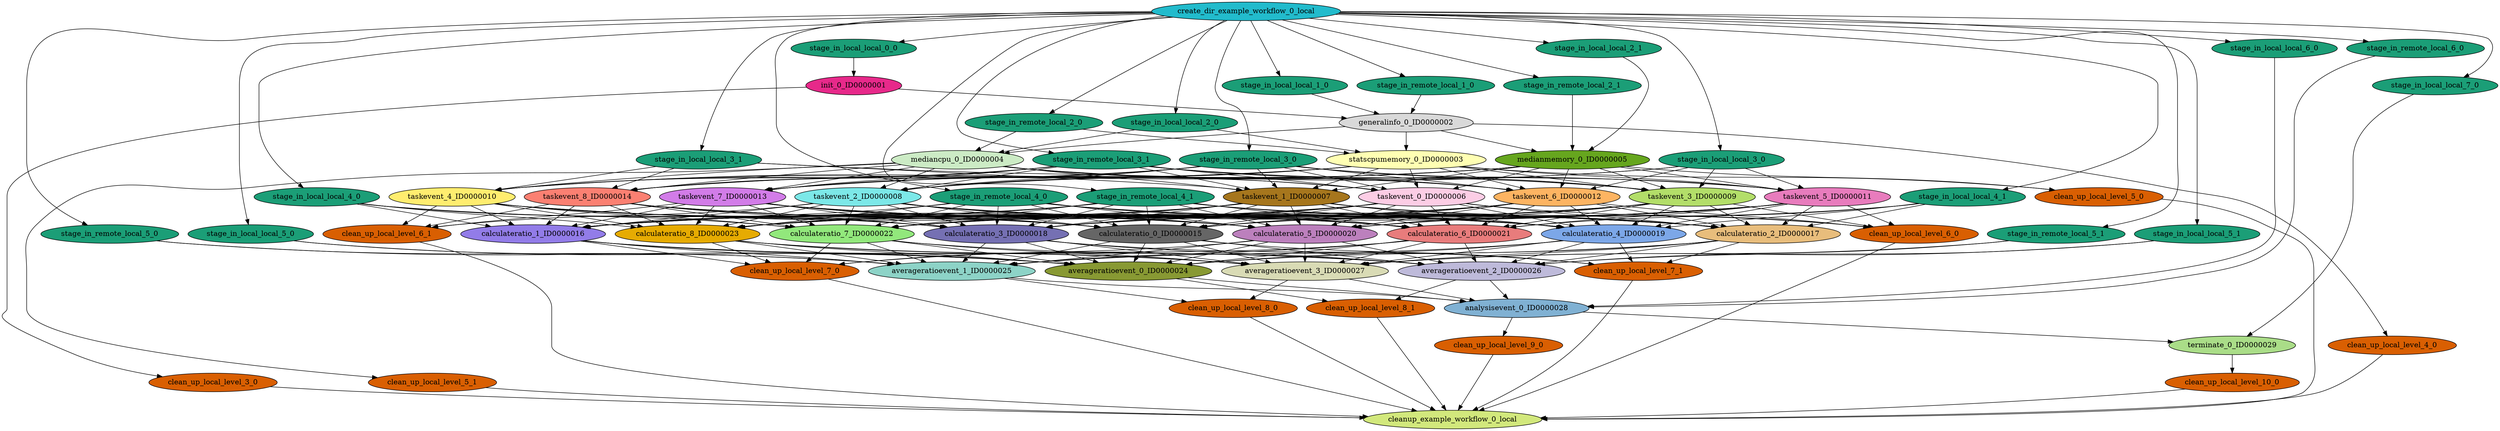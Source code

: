 digraph dag {
    ratio=fill
    node [style=filled,color="#444444",fillcolor="#ffed6f"]
    edge [arrowhead=normal,arrowsize=1.0]

    "stage_in_local_local_0_0" [shape=ellipse,color="#000000",fillcolor="#1b9e77",label="stage_in_local_local_0_0"]
    "stage_in_remote_local_3_1" [shape=ellipse,color="#000000",fillcolor="#1b9e77",label="stage_in_remote_local_3_1"]
    "stage_in_remote_local_3_0" [shape=ellipse,color="#000000",fillcolor="#1b9e77",label="stage_in_remote_local_3_0"]
    "clean_up_local_level_7_1" [shape=ellipse,color="#000000",fillcolor="#d95f02",label="clean_up_local_level_7_1"]
    "clean_up_local_level_7_0" [shape=ellipse,color="#000000",fillcolor="#d95f02",label="clean_up_local_level_7_0"]
    "calculateratio_3_ID0000018" [shape=ellipse,color="#000000",fillcolor="#7570b3",label="calculateratio_3_ID0000018"]
    "stage_in_remote_local_4_0" [shape=ellipse,color="#000000",fillcolor="#1b9e77",label="stage_in_remote_local_4_0"]
    "stage_in_remote_local_4_1" [shape=ellipse,color="#000000",fillcolor="#1b9e77",label="stage_in_remote_local_4_1"]
    "init_0_ID0000001" [shape=ellipse,color="#000000",fillcolor="#e7298a",label="init_0_ID0000001"]
    "medianmemory_0_ID0000005" [shape=ellipse,color="#000000",fillcolor="#66a61e",label="medianmemory_0_ID0000005"]
    "clean_up_local_level_6_0" [shape=ellipse,color="#000000",fillcolor="#d95f02",label="clean_up_local_level_6_0"]
    "clean_up_local_level_6_1" [shape=ellipse,color="#000000",fillcolor="#d95f02",label="clean_up_local_level_6_1"]
    "calculateratio_8_ID0000023" [shape=ellipse,color="#000000",fillcolor="#e6ab02",label="calculateratio_8_ID0000023"]
    "stage_in_local_local_6_0" [shape=ellipse,color="#000000",fillcolor="#1b9e77",label="stage_in_local_local_6_0"]
    "taskevent_1_ID0000007" [shape=ellipse,color="#000000",fillcolor="#a6761d",label="taskevent_1_ID0000007"]
    "calculateratio_0_ID0000015" [shape=ellipse,color="#000000",fillcolor="#666666",label="calculateratio_0_ID0000015"]
    "stage_in_remote_local_1_0" [shape=ellipse,color="#000000",fillcolor="#1b9e77",label="stage_in_remote_local_1_0"]
    "averageratioevent_1_ID0000025" [shape=ellipse,color="#000000",fillcolor="#8dd3c7",label="averageratioevent_1_ID0000025"]
    "stage_in_local_local_1_0" [shape=ellipse,color="#000000",fillcolor="#1b9e77",label="stage_in_local_local_1_0"]
    "stage_in_remote_local_2_0" [shape=ellipse,color="#000000",fillcolor="#1b9e77",label="stage_in_remote_local_2_0"]
    "stage_in_remote_local_2_1" [shape=ellipse,color="#000000",fillcolor="#1b9e77",label="stage_in_remote_local_2_1"]
    "averageratioevent_2_ID0000026" [shape=ellipse,color="#000000",fillcolor="#bebada",label="averageratioevent_2_ID0000026"]
    "clean_up_local_level_3_0" [shape=ellipse,color="#000000",fillcolor="#d95f02",label="clean_up_local_level_3_0"]
    "taskevent_8_ID0000014" [shape=ellipse,color="#000000",fillcolor="#fb8072",label="taskevent_8_ID0000014"]
    "stage_in_local_local_4_0" [shape=ellipse,color="#000000",fillcolor="#1b9e77",label="stage_in_local_local_4_0"]
    "stage_in_local_local_4_1" [shape=ellipse,color="#000000",fillcolor="#1b9e77",label="stage_in_local_local_4_1"]
    "stage_in_remote_local_6_0" [shape=ellipse,color="#000000",fillcolor="#1b9e77",label="stage_in_remote_local_6_0"]
    "analysisevent_0_ID0000028" [shape=ellipse,color="#000000",fillcolor="#80b1d3",label="analysisevent_0_ID0000028"]
    "taskevent_6_ID0000012" [shape=ellipse,color="#000000",fillcolor="#fdb462",label="taskevent_6_ID0000012"]
    "stage_in_local_local_7_0" [shape=ellipse,color="#000000",fillcolor="#1b9e77",label="stage_in_local_local_7_0"]
    "stage_in_remote_local_5_1" [shape=ellipse,color="#000000",fillcolor="#1b9e77",label="stage_in_remote_local_5_1"]
    "stage_in_remote_local_5_0" [shape=ellipse,color="#000000",fillcolor="#1b9e77",label="stage_in_remote_local_5_0"]
    "clean_up_local_level_5_1" [shape=ellipse,color="#000000",fillcolor="#d95f02",label="clean_up_local_level_5_1"]
    "clean_up_local_level_5_0" [shape=ellipse,color="#000000",fillcolor="#d95f02",label="clean_up_local_level_5_0"]
    "stage_in_local_local_3_1" [shape=ellipse,color="#000000",fillcolor="#1b9e77",label="stage_in_local_local_3_1"]
    "stage_in_local_local_3_0" [shape=ellipse,color="#000000",fillcolor="#1b9e77",label="stage_in_local_local_3_0"]
    "taskevent_3_ID0000009" [shape=ellipse,color="#000000",fillcolor="#b3de69",label="taskevent_3_ID0000009"]
    "clean_up_local_level_4_0" [shape=ellipse,color="#000000",fillcolor="#d95f02",label="clean_up_local_level_4_0"]
    "taskevent_0_ID0000006" [shape=ellipse,color="#000000",fillcolor="#fccde5",label="taskevent_0_ID0000006"]
    "stage_in_local_local_5_1" [shape=ellipse,color="#000000",fillcolor="#1b9e77",label="stage_in_local_local_5_1"]
    "stage_in_local_local_5_0" [shape=ellipse,color="#000000",fillcolor="#1b9e77",label="stage_in_local_local_5_0"]
    "stage_in_local_local_2_0" [shape=ellipse,color="#000000",fillcolor="#1b9e77",label="stage_in_local_local_2_0"]
    "stage_in_local_local_2_1" [shape=ellipse,color="#000000",fillcolor="#1b9e77",label="stage_in_local_local_2_1"]
    "generalinfo_0_ID0000002" [shape=ellipse,color="#000000",fillcolor="#d9d9d9",label="generalinfo_0_ID0000002"]
    "calculateratio_5_ID0000020" [shape=ellipse,color="#000000",fillcolor="#bc80bd",label="calculateratio_5_ID0000020"]
    "clean_up_local_level_9_0" [shape=ellipse,color="#000000",fillcolor="#d95f02",label="clean_up_local_level_9_0"]
    "mediancpu_0_ID0000004" [shape=ellipse,color="#000000",fillcolor="#ccebc5",label="mediancpu_0_ID0000004"]
    "taskevent_4_ID0000010" [shape=ellipse,color="#000000",fillcolor="#ffed6f",label="taskevent_4_ID0000010"]
    "statscpumemory_0_ID0000003" [shape=ellipse,color="#000000",fillcolor="#ffffb3",label="statscpumemory_0_ID0000003"]
    "clean_up_local_level_8_0" [shape=ellipse,color="#000000",fillcolor="#d95f02",label="clean_up_local_level_8_0"]
    "clean_up_local_level_8_1" [shape=ellipse,color="#000000",fillcolor="#d95f02",label="clean_up_local_level_8_1"]
    "terminate_0_ID0000029" [shape=ellipse,color="#000000",fillcolor="#aadd88",label="terminate_0_ID0000029"]
    "averageratioevent_0_ID0000024" [shape=ellipse,color="#000000",fillcolor="#889933",label="averageratioevent_0_ID0000024"]
    "create_dir_example_workflow_0_local" [shape=ellipse,color="#000000",fillcolor="#22bbcc",label="create_dir_example_workflow_0_local"]
    "averageratioevent_3_ID0000027" [shape=ellipse,color="#000000",fillcolor="#d9dbb5",label="averageratioevent_3_ID0000027"]
    "calculateratio_6_ID0000021" [shape=ellipse,color="#000000",fillcolor="#e87c7c",label="calculateratio_6_ID0000021"]
    "calculateratio_2_ID0000017" [shape=ellipse,color="#000000",fillcolor="#e8bd7c",label="calculateratio_2_ID0000017"]
    "cleanup_example_workflow_0_local" [shape=ellipse,color="#000000",fillcolor="#d2e87c",label="cleanup_example_workflow_0_local"]
    "calculateratio_7_ID0000022" [shape=ellipse,color="#000000",fillcolor="#92e87c",label="calculateratio_7_ID0000022"]
    "taskevent_2_ID0000008" [shape=ellipse,color="#000000",fillcolor="#7ce8e8",label="taskevent_2_ID0000008"]
    "calculateratio_4_ID0000019" [shape=ellipse,color="#000000",fillcolor="#7ca7e8",label="calculateratio_4_ID0000019"]
    "calculateratio_1_ID0000016" [shape=ellipse,color="#000000",fillcolor="#927ce8",label="calculateratio_1_ID0000016"]
    "clean_up_local_level_10_0" [shape=ellipse,color="#000000",fillcolor="#d95f02",label="clean_up_local_level_10_0"]
    "taskevent_7_ID0000013" [shape=ellipse,color="#000000",fillcolor="#d27ce8",label="taskevent_7_ID0000013"]
    "taskevent_5_ID0000011" [shape=ellipse,color="#000000",fillcolor="#e87cbd",label="taskevent_5_ID0000011"]
    "stage_in_local_local_0_0" -> "init_0_ID0000001" [color="#000000"]
    "stage_in_remote_local_3_1" -> "taskevent_6_ID0000012" [color="#000000"]
    "stage_in_remote_local_3_1" -> "taskevent_0_ID0000006" [color="#000000"]
    "stage_in_remote_local_3_1" -> "taskevent_3_ID0000009" [color="#000000"]
    "stage_in_remote_local_3_1" -> "taskevent_1_ID0000007" [color="#000000"]
    "stage_in_remote_local_3_1" -> "taskevent_5_ID0000011" [color="#000000"]
    "stage_in_remote_local_3_1" -> "taskevent_4_ID0000010" [color="#000000"]
    "stage_in_remote_local_3_1" -> "taskevent_2_ID0000008" [color="#000000"]
    "stage_in_remote_local_3_1" -> "taskevent_8_ID0000014" [color="#000000"]
    "stage_in_remote_local_3_1" -> "taskevent_7_ID0000013" [color="#000000"]
    "stage_in_remote_local_3_0" -> "taskevent_6_ID0000012" [color="#000000"]
    "stage_in_remote_local_3_0" -> "taskevent_0_ID0000006" [color="#000000"]
    "stage_in_remote_local_3_0" -> "taskevent_3_ID0000009" [color="#000000"]
    "stage_in_remote_local_3_0" -> "taskevent_1_ID0000007" [color="#000000"]
    "stage_in_remote_local_3_0" -> "taskevent_5_ID0000011" [color="#000000"]
    "stage_in_remote_local_3_0" -> "taskevent_4_ID0000010" [color="#000000"]
    "stage_in_remote_local_3_0" -> "taskevent_2_ID0000008" [color="#000000"]
    "stage_in_remote_local_3_0" -> "taskevent_8_ID0000014" [color="#000000"]
    "stage_in_remote_local_3_0" -> "taskevent_7_ID0000013" [color="#000000"]
    "clean_up_local_level_7_1" -> "cleanup_example_workflow_0_local" [color="#000000"]
    "clean_up_local_level_7_0" -> "cleanup_example_workflow_0_local" [color="#000000"]
    "calculateratio_3_ID0000018" -> "clean_up_local_level_7_1" [color="#000000"]
    "calculateratio_3_ID0000018" -> "averageratioevent_1_ID0000025" [color="#000000"]
    "calculateratio_3_ID0000018" -> "averageratioevent_3_ID0000027" [color="#000000"]
    "calculateratio_3_ID0000018" -> "averageratioevent_0_ID0000024" [color="#000000"]
    "calculateratio_3_ID0000018" -> "averageratioevent_2_ID0000026" [color="#000000"]
    "stage_in_remote_local_4_0" -> "calculateratio_8_ID0000023" [color="#000000"]
    "stage_in_remote_local_4_0" -> "calculateratio_6_ID0000021" [color="#000000"]
    "stage_in_remote_local_4_0" -> "calculateratio_7_ID0000022" [color="#000000"]
    "stage_in_remote_local_4_0" -> "calculateratio_5_ID0000020" [color="#000000"]
    "stage_in_remote_local_4_0" -> "calculateratio_1_ID0000016" [color="#000000"]
    "stage_in_remote_local_4_0" -> "calculateratio_4_ID0000019" [color="#000000"]
    "stage_in_remote_local_4_0" -> "calculateratio_3_ID0000018" [color="#000000"]
    "stage_in_remote_local_4_0" -> "calculateratio_0_ID0000015" [color="#000000"]
    "stage_in_remote_local_4_0" -> "calculateratio_2_ID0000017" [color="#000000"]
    "stage_in_remote_local_4_1" -> "calculateratio_8_ID0000023" [color="#000000"]
    "stage_in_remote_local_4_1" -> "calculateratio_6_ID0000021" [color="#000000"]
    "stage_in_remote_local_4_1" -> "calculateratio_7_ID0000022" [color="#000000"]
    "stage_in_remote_local_4_1" -> "calculateratio_5_ID0000020" [color="#000000"]
    "stage_in_remote_local_4_1" -> "calculateratio_1_ID0000016" [color="#000000"]
    "stage_in_remote_local_4_1" -> "calculateratio_4_ID0000019" [color="#000000"]
    "stage_in_remote_local_4_1" -> "calculateratio_3_ID0000018" [color="#000000"]
    "stage_in_remote_local_4_1" -> "calculateratio_0_ID0000015" [color="#000000"]
    "stage_in_remote_local_4_1" -> "calculateratio_2_ID0000017" [color="#000000"]
    "init_0_ID0000001" -> "clean_up_local_level_3_0" [color="#000000"]
    "init_0_ID0000001" -> "generalinfo_0_ID0000002" [color="#000000"]
    "medianmemory_0_ID0000005" -> "taskevent_6_ID0000012" [color="#000000"]
    "medianmemory_0_ID0000005" -> "taskevent_0_ID0000006" [color="#000000"]
    "medianmemory_0_ID0000005" -> "taskevent_3_ID0000009" [color="#000000"]
    "medianmemory_0_ID0000005" -> "taskevent_1_ID0000007" [color="#000000"]
    "medianmemory_0_ID0000005" -> "taskevent_5_ID0000011" [color="#000000"]
    "medianmemory_0_ID0000005" -> "taskevent_4_ID0000010" [color="#000000"]
    "medianmemory_0_ID0000005" -> "taskevent_2_ID0000008" [color="#000000"]
    "medianmemory_0_ID0000005" -> "taskevent_8_ID0000014" [color="#000000"]
    "medianmemory_0_ID0000005" -> "clean_up_local_level_5_0" [color="#000000"]
    "medianmemory_0_ID0000005" -> "taskevent_7_ID0000013" [color="#000000"]
    "clean_up_local_level_6_0" -> "cleanup_example_workflow_0_local" [color="#000000"]
    "clean_up_local_level_6_1" -> "cleanup_example_workflow_0_local" [color="#000000"]
    "calculateratio_8_ID0000023" -> "averageratioevent_1_ID0000025" [color="#000000"]
    "calculateratio_8_ID0000023" -> "clean_up_local_level_7_0" [color="#000000"]
    "calculateratio_8_ID0000023" -> "averageratioevent_3_ID0000027" [color="#000000"]
    "calculateratio_8_ID0000023" -> "averageratioevent_0_ID0000024" [color="#000000"]
    "calculateratio_8_ID0000023" -> "averageratioevent_2_ID0000026" [color="#000000"]
    "stage_in_local_local_6_0" -> "analysisevent_0_ID0000028" [color="#000000"]
    "taskevent_1_ID0000007" -> "calculateratio_8_ID0000023" [color="#000000"]
    "taskevent_1_ID0000007" -> "calculateratio_6_ID0000021" [color="#000000"]
    "taskevent_1_ID0000007" -> "calculateratio_7_ID0000022" [color="#000000"]
    "taskevent_1_ID0000007" -> "calculateratio_5_ID0000020" [color="#000000"]
    "taskevent_1_ID0000007" -> "calculateratio_1_ID0000016" [color="#000000"]
    "taskevent_1_ID0000007" -> "clean_up_local_level_6_0" [color="#000000"]
    "taskevent_1_ID0000007" -> "calculateratio_4_ID0000019" [color="#000000"]
    "taskevent_1_ID0000007" -> "calculateratio_3_ID0000018" [color="#000000"]
    "taskevent_1_ID0000007" -> "calculateratio_2_ID0000017" [color="#000000"]
    "taskevent_1_ID0000007" -> "calculateratio_0_ID0000015" [color="#000000"]
    "calculateratio_0_ID0000015" -> "clean_up_local_level_7_1" [color="#000000"]
    "calculateratio_0_ID0000015" -> "averageratioevent_1_ID0000025" [color="#000000"]
    "calculateratio_0_ID0000015" -> "averageratioevent_3_ID0000027" [color="#000000"]
    "calculateratio_0_ID0000015" -> "averageratioevent_0_ID0000024" [color="#000000"]
    "calculateratio_0_ID0000015" -> "averageratioevent_2_ID0000026" [color="#000000"]
    "stage_in_remote_local_1_0" -> "generalinfo_0_ID0000002" [color="#000000"]
    "averageratioevent_1_ID0000025" -> "analysisevent_0_ID0000028" [color="#000000"]
    "averageratioevent_1_ID0000025" -> "clean_up_local_level_8_0" [color="#000000"]
    "stage_in_local_local_1_0" -> "generalinfo_0_ID0000002" [color="#000000"]
    "stage_in_remote_local_2_0" -> "statscpumemory_0_ID0000003" [color="#000000"]
    "stage_in_remote_local_2_0" -> "mediancpu_0_ID0000004" [color="#000000"]
    "stage_in_remote_local_2_1" -> "medianmemory_0_ID0000005" [color="#000000"]
    "averageratioevent_2_ID0000026" -> "analysisevent_0_ID0000028" [color="#000000"]
    "averageratioevent_2_ID0000026" -> "clean_up_local_level_8_1" [color="#000000"]
    "clean_up_local_level_3_0" -> "cleanup_example_workflow_0_local" [color="#000000"]
    "taskevent_8_ID0000014" -> "calculateratio_8_ID0000023" [color="#000000"]
    "taskevent_8_ID0000014" -> "calculateratio_6_ID0000021" [color="#000000"]
    "taskevent_8_ID0000014" -> "calculateratio_7_ID0000022" [color="#000000"]
    "taskevent_8_ID0000014" -> "calculateratio_5_ID0000020" [color="#000000"]
    "taskevent_8_ID0000014" -> "calculateratio_1_ID0000016" [color="#000000"]
    "taskevent_8_ID0000014" -> "clean_up_local_level_6_1" [color="#000000"]
    "taskevent_8_ID0000014" -> "calculateratio_4_ID0000019" [color="#000000"]
    "taskevent_8_ID0000014" -> "calculateratio_3_ID0000018" [color="#000000"]
    "taskevent_8_ID0000014" -> "calculateratio_2_ID0000017" [color="#000000"]
    "taskevent_8_ID0000014" -> "calculateratio_0_ID0000015" [color="#000000"]
    "stage_in_local_local_4_0" -> "calculateratio_8_ID0000023" [color="#000000"]
    "stage_in_local_local_4_0" -> "calculateratio_7_ID0000022" [color="#000000"]
    "stage_in_local_local_4_0" -> "calculateratio_1_ID0000016" [color="#000000"]
    "stage_in_local_local_4_0" -> "calculateratio_3_ID0000018" [color="#000000"]
    "stage_in_local_local_4_0" -> "calculateratio_0_ID0000015" [color="#000000"]
    "stage_in_local_local_4_1" -> "calculateratio_6_ID0000021" [color="#000000"]
    "stage_in_local_local_4_1" -> "calculateratio_5_ID0000020" [color="#000000"]
    "stage_in_local_local_4_1" -> "calculateratio_4_ID0000019" [color="#000000"]
    "stage_in_local_local_4_1" -> "calculateratio_2_ID0000017" [color="#000000"]
    "stage_in_remote_local_6_0" -> "analysisevent_0_ID0000028" [color="#000000"]
    "analysisevent_0_ID0000028" -> "terminate_0_ID0000029" [color="#000000"]
    "analysisevent_0_ID0000028" -> "clean_up_local_level_9_0" [color="#000000"]
    "taskevent_6_ID0000012" -> "calculateratio_8_ID0000023" [color="#000000"]
    "taskevent_6_ID0000012" -> "calculateratio_6_ID0000021" [color="#000000"]
    "taskevent_6_ID0000012" -> "calculateratio_7_ID0000022" [color="#000000"]
    "taskevent_6_ID0000012" -> "calculateratio_5_ID0000020" [color="#000000"]
    "taskevent_6_ID0000012" -> "calculateratio_1_ID0000016" [color="#000000"]
    "taskevent_6_ID0000012" -> "clean_up_local_level_6_0" [color="#000000"]
    "taskevent_6_ID0000012" -> "calculateratio_4_ID0000019" [color="#000000"]
    "taskevent_6_ID0000012" -> "calculateratio_3_ID0000018" [color="#000000"]
    "taskevent_6_ID0000012" -> "calculateratio_2_ID0000017" [color="#000000"]
    "taskevent_6_ID0000012" -> "calculateratio_0_ID0000015" [color="#000000"]
    "stage_in_local_local_7_0" -> "terminate_0_ID0000029" [color="#000000"]
    "stage_in_remote_local_5_1" -> "averageratioevent_3_ID0000027" [color="#000000"]
    "stage_in_remote_local_5_1" -> "averageratioevent_2_ID0000026" [color="#000000"]
    "stage_in_remote_local_5_0" -> "averageratioevent_1_ID0000025" [color="#000000"]
    "stage_in_remote_local_5_0" -> "averageratioevent_0_ID0000024" [color="#000000"]
    "clean_up_local_level_5_1" -> "cleanup_example_workflow_0_local" [color="#000000"]
    "clean_up_local_level_5_0" -> "cleanup_example_workflow_0_local" [color="#000000"]
    "stage_in_local_local_3_1" -> "taskevent_0_ID0000006" [color="#000000"]
    "stage_in_local_local_3_1" -> "taskevent_1_ID0000007" [color="#000000"]
    "stage_in_local_local_3_1" -> "taskevent_4_ID0000010" [color="#000000"]
    "stage_in_local_local_3_1" -> "taskevent_8_ID0000014" [color="#000000"]
    "stage_in_local_local_3_0" -> "taskevent_6_ID0000012" [color="#000000"]
    "stage_in_local_local_3_0" -> "taskevent_3_ID0000009" [color="#000000"]
    "stage_in_local_local_3_0" -> "taskevent_5_ID0000011" [color="#000000"]
    "stage_in_local_local_3_0" -> "taskevent_2_ID0000008" [color="#000000"]
    "stage_in_local_local_3_0" -> "taskevent_7_ID0000013" [color="#000000"]
    "taskevent_3_ID0000009" -> "calculateratio_8_ID0000023" [color="#000000"]
    "taskevent_3_ID0000009" -> "calculateratio_6_ID0000021" [color="#000000"]
    "taskevent_3_ID0000009" -> "calculateratio_7_ID0000022" [color="#000000"]
    "taskevent_3_ID0000009" -> "calculateratio_5_ID0000020" [color="#000000"]
    "taskevent_3_ID0000009" -> "calculateratio_1_ID0000016" [color="#000000"]
    "taskevent_3_ID0000009" -> "clean_up_local_level_6_0" [color="#000000"]
    "taskevent_3_ID0000009" -> "calculateratio_4_ID0000019" [color="#000000"]
    "taskevent_3_ID0000009" -> "calculateratio_3_ID0000018" [color="#000000"]
    "taskevent_3_ID0000009" -> "calculateratio_2_ID0000017" [color="#000000"]
    "taskevent_3_ID0000009" -> "calculateratio_0_ID0000015" [color="#000000"]
    "clean_up_local_level_4_0" -> "cleanup_example_workflow_0_local" [color="#000000"]
    "taskevent_0_ID0000006" -> "calculateratio_8_ID0000023" [color="#000000"]
    "taskevent_0_ID0000006" -> "calculateratio_6_ID0000021" [color="#000000"]
    "taskevent_0_ID0000006" -> "calculateratio_7_ID0000022" [color="#000000"]
    "taskevent_0_ID0000006" -> "calculateratio_5_ID0000020" [color="#000000"]
    "taskevent_0_ID0000006" -> "calculateratio_1_ID0000016" [color="#000000"]
    "taskevent_0_ID0000006" -> "clean_up_local_level_6_0" [color="#000000"]
    "taskevent_0_ID0000006" -> "calculateratio_4_ID0000019" [color="#000000"]
    "taskevent_0_ID0000006" -> "calculateratio_3_ID0000018" [color="#000000"]
    "taskevent_0_ID0000006" -> "calculateratio_2_ID0000017" [color="#000000"]
    "taskevent_0_ID0000006" -> "calculateratio_0_ID0000015" [color="#000000"]
    "stage_in_local_local_5_1" -> "averageratioevent_3_ID0000027" [color="#000000"]
    "stage_in_local_local_5_1" -> "averageratioevent_2_ID0000026" [color="#000000"]
    "stage_in_local_local_5_0" -> "averageratioevent_1_ID0000025" [color="#000000"]
    "stage_in_local_local_5_0" -> "averageratioevent_0_ID0000024" [color="#000000"]
    "stage_in_local_local_2_0" -> "statscpumemory_0_ID0000003" [color="#000000"]
    "stage_in_local_local_2_0" -> "mediancpu_0_ID0000004" [color="#000000"]
    "stage_in_local_local_2_1" -> "medianmemory_0_ID0000005" [color="#000000"]
    "generalinfo_0_ID0000002" -> "clean_up_local_level_4_0" [color="#000000"]
    "generalinfo_0_ID0000002" -> "statscpumemory_0_ID0000003" [color="#000000"]
    "generalinfo_0_ID0000002" -> "medianmemory_0_ID0000005" [color="#000000"]
    "generalinfo_0_ID0000002" -> "mediancpu_0_ID0000004" [color="#000000"]
    "calculateratio_5_ID0000020" -> "averageratioevent_1_ID0000025" [color="#000000"]
    "calculateratio_5_ID0000020" -> "clean_up_local_level_7_0" [color="#000000"]
    "calculateratio_5_ID0000020" -> "averageratioevent_3_ID0000027" [color="#000000"]
    "calculateratio_5_ID0000020" -> "averageratioevent_0_ID0000024" [color="#000000"]
    "calculateratio_5_ID0000020" -> "averageratioevent_2_ID0000026" [color="#000000"]
    "clean_up_local_level_9_0" -> "cleanup_example_workflow_0_local" [color="#000000"]
    "mediancpu_0_ID0000004" -> "taskevent_6_ID0000012" [color="#000000"]
    "mediancpu_0_ID0000004" -> "taskevent_0_ID0000006" [color="#000000"]
    "mediancpu_0_ID0000004" -> "taskevent_3_ID0000009" [color="#000000"]
    "mediancpu_0_ID0000004" -> "taskevent_1_ID0000007" [color="#000000"]
    "mediancpu_0_ID0000004" -> "taskevent_5_ID0000011" [color="#000000"]
    "mediancpu_0_ID0000004" -> "taskevent_4_ID0000010" [color="#000000"]
    "mediancpu_0_ID0000004" -> "taskevent_2_ID0000008" [color="#000000"]
    "mediancpu_0_ID0000004" -> "taskevent_8_ID0000014" [color="#000000"]
    "mediancpu_0_ID0000004" -> "taskevent_7_ID0000013" [color="#000000"]
    "mediancpu_0_ID0000004" -> "clean_up_local_level_5_1" [color="#000000"]
    "taskevent_4_ID0000010" -> "calculateratio_8_ID0000023" [color="#000000"]
    "taskevent_4_ID0000010" -> "calculateratio_6_ID0000021" [color="#000000"]
    "taskevent_4_ID0000010" -> "calculateratio_7_ID0000022" [color="#000000"]
    "taskevent_4_ID0000010" -> "calculateratio_5_ID0000020" [color="#000000"]
    "taskevent_4_ID0000010" -> "calculateratio_1_ID0000016" [color="#000000"]
    "taskevent_4_ID0000010" -> "clean_up_local_level_6_1" [color="#000000"]
    "taskevent_4_ID0000010" -> "calculateratio_4_ID0000019" [color="#000000"]
    "taskevent_4_ID0000010" -> "calculateratio_3_ID0000018" [color="#000000"]
    "taskevent_4_ID0000010" -> "calculateratio_2_ID0000017" [color="#000000"]
    "taskevent_4_ID0000010" -> "calculateratio_0_ID0000015" [color="#000000"]
    "statscpumemory_0_ID0000003" -> "taskevent_6_ID0000012" [color="#000000"]
    "statscpumemory_0_ID0000003" -> "taskevent_0_ID0000006" [color="#000000"]
    "statscpumemory_0_ID0000003" -> "taskevent_3_ID0000009" [color="#000000"]
    "statscpumemory_0_ID0000003" -> "taskevent_1_ID0000007" [color="#000000"]
    "statscpumemory_0_ID0000003" -> "taskevent_5_ID0000011" [color="#000000"]
    "statscpumemory_0_ID0000003" -> "taskevent_4_ID0000010" [color="#000000"]
    "statscpumemory_0_ID0000003" -> "taskevent_2_ID0000008" [color="#000000"]
    "statscpumemory_0_ID0000003" -> "taskevent_8_ID0000014" [color="#000000"]
    "statscpumemory_0_ID0000003" -> "clean_up_local_level_5_0" [color="#000000"]
    "statscpumemory_0_ID0000003" -> "taskevent_7_ID0000013" [color="#000000"]
    "clean_up_local_level_8_0" -> "cleanup_example_workflow_0_local" [color="#000000"]
    "clean_up_local_level_8_1" -> "cleanup_example_workflow_0_local" [color="#000000"]
    "terminate_0_ID0000029" -> "clean_up_local_level_10_0" [color="#000000"]
    "averageratioevent_0_ID0000024" -> "analysisevent_0_ID0000028" [color="#000000"]
    "averageratioevent_0_ID0000024" -> "clean_up_local_level_8_1" [color="#000000"]
    "create_dir_example_workflow_0_local" -> "stage_in_local_local_0_0" [color="#000000"]
    "create_dir_example_workflow_0_local" -> "stage_in_remote_local_2_1" [color="#000000"]
    "create_dir_example_workflow_0_local" -> "stage_in_local_local_6_0" [color="#000000"]
    "create_dir_example_workflow_0_local" -> "stage_in_remote_local_5_1" [color="#000000"]
    "create_dir_example_workflow_0_local" -> "stage_in_remote_local_5_0" [color="#000000"]
    "create_dir_example_workflow_0_local" -> "stage_in_local_local_2_0" [color="#000000"]
    "create_dir_example_workflow_0_local" -> "stage_in_local_local_2_1" [color="#000000"]
    "create_dir_example_workflow_0_local" -> "stage_in_remote_local_1_0" [color="#000000"]
    "create_dir_example_workflow_0_local" -> "stage_in_local_local_3_1" [color="#000000"]
    "create_dir_example_workflow_0_local" -> "stage_in_local_local_5_0" [color="#000000"]
    "create_dir_example_workflow_0_local" -> "stage_in_local_local_3_0" [color="#000000"]
    "create_dir_example_workflow_0_local" -> "stage_in_local_local_5_1" [color="#000000"]
    "create_dir_example_workflow_0_local" -> "stage_in_local_local_4_0" [color="#000000"]
    "create_dir_example_workflow_0_local" -> "stage_in_local_local_7_0" [color="#000000"]
    "create_dir_example_workflow_0_local" -> "stage_in_local_local_4_1" [color="#000000"]
    "create_dir_example_workflow_0_local" -> "stage_in_local_local_1_0" [color="#000000"]
    "create_dir_example_workflow_0_local" -> "stage_in_remote_local_4_1" [color="#000000"]
    "create_dir_example_workflow_0_local" -> "stage_in_remote_local_4_0" [color="#000000"]
    "create_dir_example_workflow_0_local" -> "stage_in_remote_local_2_0" [color="#000000"]
    "create_dir_example_workflow_0_local" -> "stage_in_remote_local_3_1" [color="#000000"]
    "create_dir_example_workflow_0_local" -> "stage_in_remote_local_3_0" [color="#000000"]
    "create_dir_example_workflow_0_local" -> "stage_in_remote_local_6_0" [color="#000000"]
    "averageratioevent_3_ID0000027" -> "analysisevent_0_ID0000028" [color="#000000"]
    "averageratioevent_3_ID0000027" -> "clean_up_local_level_8_0" [color="#000000"]
    "calculateratio_6_ID0000021" -> "averageratioevent_1_ID0000025" [color="#000000"]
    "calculateratio_6_ID0000021" -> "clean_up_local_level_7_0" [color="#000000"]
    "calculateratio_6_ID0000021" -> "averageratioevent_3_ID0000027" [color="#000000"]
    "calculateratio_6_ID0000021" -> "averageratioevent_0_ID0000024" [color="#000000"]
    "calculateratio_6_ID0000021" -> "averageratioevent_2_ID0000026" [color="#000000"]
    "calculateratio_2_ID0000017" -> "clean_up_local_level_7_1" [color="#000000"]
    "calculateratio_2_ID0000017" -> "averageratioevent_1_ID0000025" [color="#000000"]
    "calculateratio_2_ID0000017" -> "averageratioevent_3_ID0000027" [color="#000000"]
    "calculateratio_2_ID0000017" -> "averageratioevent_0_ID0000024" [color="#000000"]
    "calculateratio_2_ID0000017" -> "averageratioevent_2_ID0000026" [color="#000000"]
    "calculateratio_7_ID0000022" -> "averageratioevent_1_ID0000025" [color="#000000"]
    "calculateratio_7_ID0000022" -> "clean_up_local_level_7_0" [color="#000000"]
    "calculateratio_7_ID0000022" -> "averageratioevent_3_ID0000027" [color="#000000"]
    "calculateratio_7_ID0000022" -> "averageratioevent_0_ID0000024" [color="#000000"]
    "calculateratio_7_ID0000022" -> "averageratioevent_2_ID0000026" [color="#000000"]
    "taskevent_2_ID0000008" -> "calculateratio_8_ID0000023" [color="#000000"]
    "taskevent_2_ID0000008" -> "calculateratio_6_ID0000021" [color="#000000"]
    "taskevent_2_ID0000008" -> "calculateratio_7_ID0000022" [color="#000000"]
    "taskevent_2_ID0000008" -> "calculateratio_5_ID0000020" [color="#000000"]
    "taskevent_2_ID0000008" -> "calculateratio_1_ID0000016" [color="#000000"]
    "taskevent_2_ID0000008" -> "clean_up_local_level_6_1" [color="#000000"]
    "taskevent_2_ID0000008" -> "calculateratio_4_ID0000019" [color="#000000"]
    "taskevent_2_ID0000008" -> "calculateratio_3_ID0000018" [color="#000000"]
    "taskevent_2_ID0000008" -> "calculateratio_2_ID0000017" [color="#000000"]
    "taskevent_2_ID0000008" -> "calculateratio_0_ID0000015" [color="#000000"]
    "calculateratio_4_ID0000019" -> "clean_up_local_level_7_1" [color="#000000"]
    "calculateratio_4_ID0000019" -> "averageratioevent_1_ID0000025" [color="#000000"]
    "calculateratio_4_ID0000019" -> "averageratioevent_3_ID0000027" [color="#000000"]
    "calculateratio_4_ID0000019" -> "averageratioevent_0_ID0000024" [color="#000000"]
    "calculateratio_4_ID0000019" -> "averageratioevent_2_ID0000026" [color="#000000"]
    "calculateratio_1_ID0000016" -> "averageratioevent_1_ID0000025" [color="#000000"]
    "calculateratio_1_ID0000016" -> "clean_up_local_level_7_0" [color="#000000"]
    "calculateratio_1_ID0000016" -> "averageratioevent_3_ID0000027" [color="#000000"]
    "calculateratio_1_ID0000016" -> "averageratioevent_0_ID0000024" [color="#000000"]
    "calculateratio_1_ID0000016" -> "averageratioevent_2_ID0000026" [color="#000000"]
    "clean_up_local_level_10_0" -> "cleanup_example_workflow_0_local" [color="#000000"]
    "taskevent_7_ID0000013" -> "calculateratio_8_ID0000023" [color="#000000"]
    "taskevent_7_ID0000013" -> "calculateratio_6_ID0000021" [color="#000000"]
    "taskevent_7_ID0000013" -> "calculateratio_7_ID0000022" [color="#000000"]
    "taskevent_7_ID0000013" -> "calculateratio_5_ID0000020" [color="#000000"]
    "taskevent_7_ID0000013" -> "calculateratio_1_ID0000016" [color="#000000"]
    "taskevent_7_ID0000013" -> "clean_up_local_level_6_1" [color="#000000"]
    "taskevent_7_ID0000013" -> "calculateratio_4_ID0000019" [color="#000000"]
    "taskevent_7_ID0000013" -> "calculateratio_3_ID0000018" [color="#000000"]
    "taskevent_7_ID0000013" -> "calculateratio_2_ID0000017" [color="#000000"]
    "taskevent_7_ID0000013" -> "calculateratio_0_ID0000015" [color="#000000"]
    "taskevent_5_ID0000011" -> "calculateratio_8_ID0000023" [color="#000000"]
    "taskevent_5_ID0000011" -> "calculateratio_6_ID0000021" [color="#000000"]
    "taskevent_5_ID0000011" -> "calculateratio_7_ID0000022" [color="#000000"]
    "taskevent_5_ID0000011" -> "calculateratio_5_ID0000020" [color="#000000"]
    "taskevent_5_ID0000011" -> "calculateratio_1_ID0000016" [color="#000000"]
    "taskevent_5_ID0000011" -> "clean_up_local_level_6_0" [color="#000000"]
    "taskevent_5_ID0000011" -> "calculateratio_4_ID0000019" [color="#000000"]
    "taskevent_5_ID0000011" -> "calculateratio_3_ID0000018" [color="#000000"]
    "taskevent_5_ID0000011" -> "calculateratio_2_ID0000017" [color="#000000"]
    "taskevent_5_ID0000011" -> "calculateratio_0_ID0000015" [color="#000000"]
}
